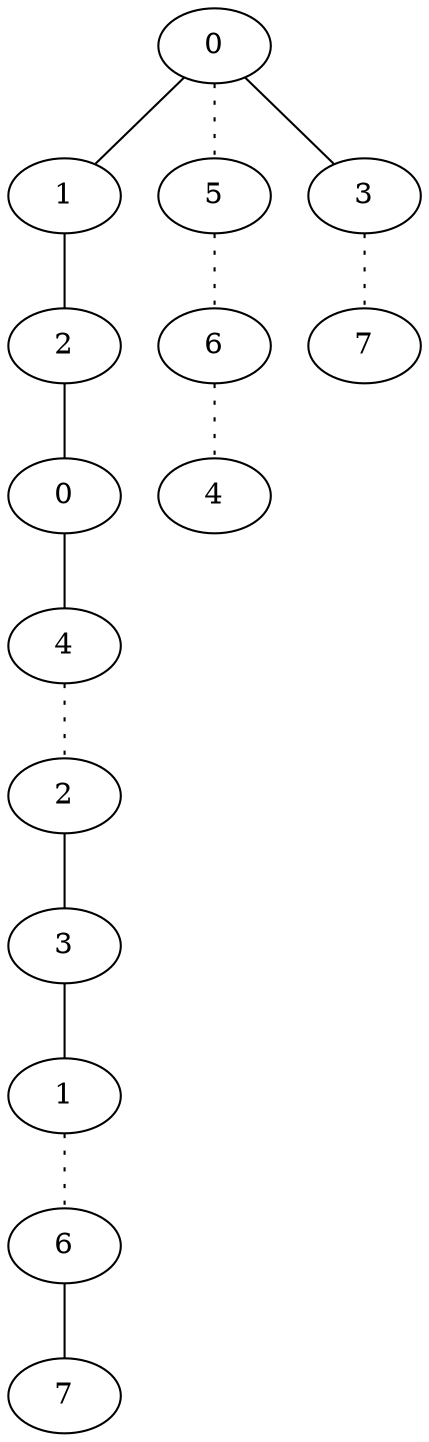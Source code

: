 graph {
a0[label=0];
a1[label=1];
a2[label=2];
a3[label=0];
a4[label=4];
a5[label=2];
a6[label=3];
a7[label=1];
a8[label=6];
a9[label=7];
a10[label=5];
a11[label=6];
a12[label=4];
a13[label=3];
a14[label=7];
a0 -- a1;
a0 -- a10 [style=dotted];
a0 -- a13;
a1 -- a2;
a2 -- a3;
a3 -- a4;
a4 -- a5 [style=dotted];
a5 -- a6;
a6 -- a7;
a7 -- a8 [style=dotted];
a8 -- a9;
a10 -- a11 [style=dotted];
a11 -- a12 [style=dotted];
a13 -- a14 [style=dotted];
}
